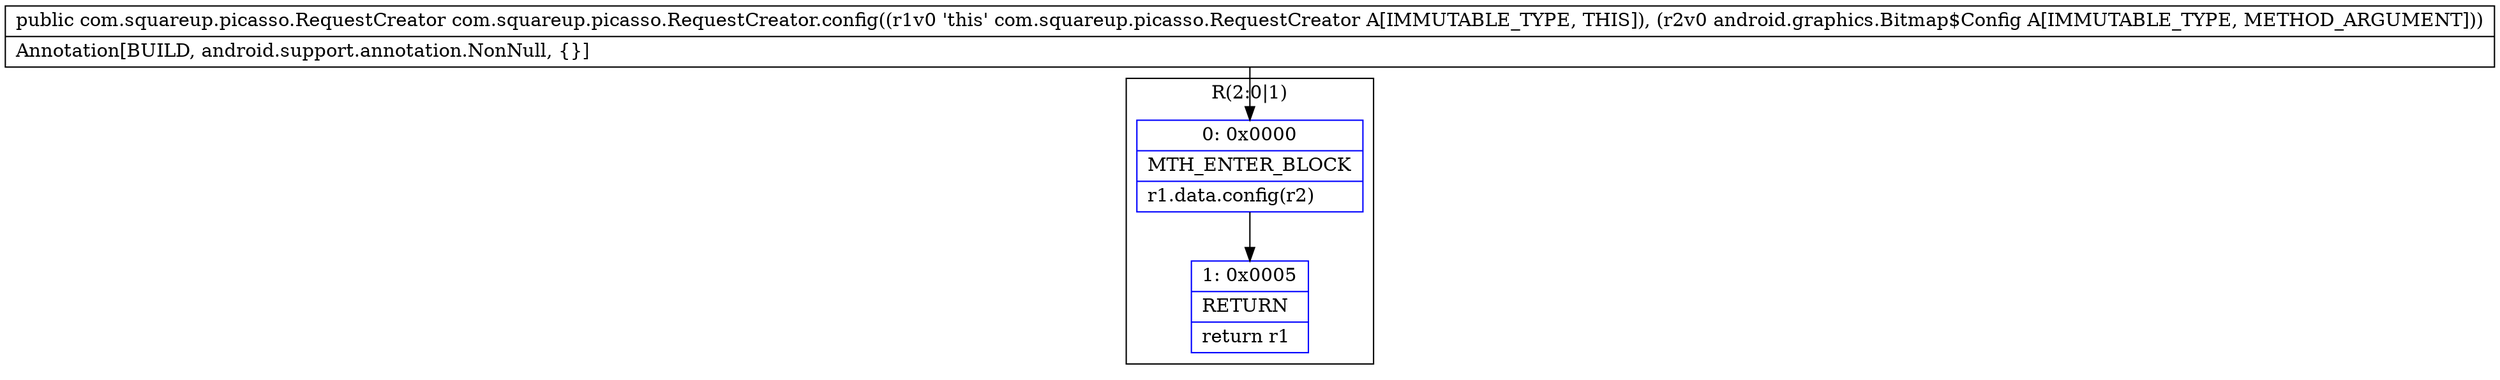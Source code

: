 digraph "CFG forcom.squareup.picasso.RequestCreator.config(Landroid\/graphics\/Bitmap$Config;)Lcom\/squareup\/picasso\/RequestCreator;" {
subgraph cluster_Region_1995694729 {
label = "R(2:0|1)";
node [shape=record,color=blue];
Node_0 [shape=record,label="{0\:\ 0x0000|MTH_ENTER_BLOCK\l|r1.data.config(r2)\l}"];
Node_1 [shape=record,label="{1\:\ 0x0005|RETURN\l|return r1\l}"];
}
MethodNode[shape=record,label="{public com.squareup.picasso.RequestCreator com.squareup.picasso.RequestCreator.config((r1v0 'this' com.squareup.picasso.RequestCreator A[IMMUTABLE_TYPE, THIS]), (r2v0 android.graphics.Bitmap$Config A[IMMUTABLE_TYPE, METHOD_ARGUMENT]))  | Annotation[BUILD, android.support.annotation.NonNull, \{\}]\l}"];
MethodNode -> Node_0;
Node_0 -> Node_1;
}

